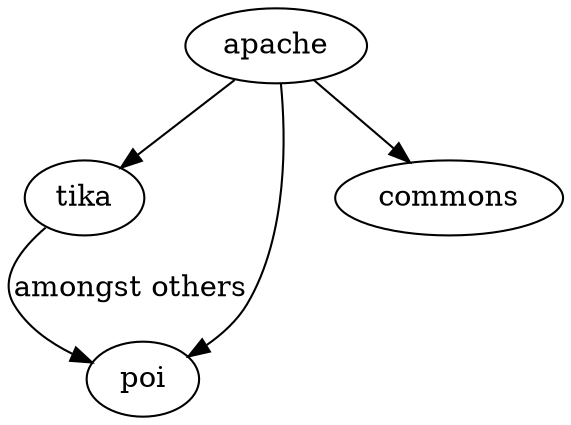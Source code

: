digraph "Tika-Relations" {
   apache -> tika;
   apache -> poi;
   apache -> commons;
   tika -> poi[label="amongst others"];
}

